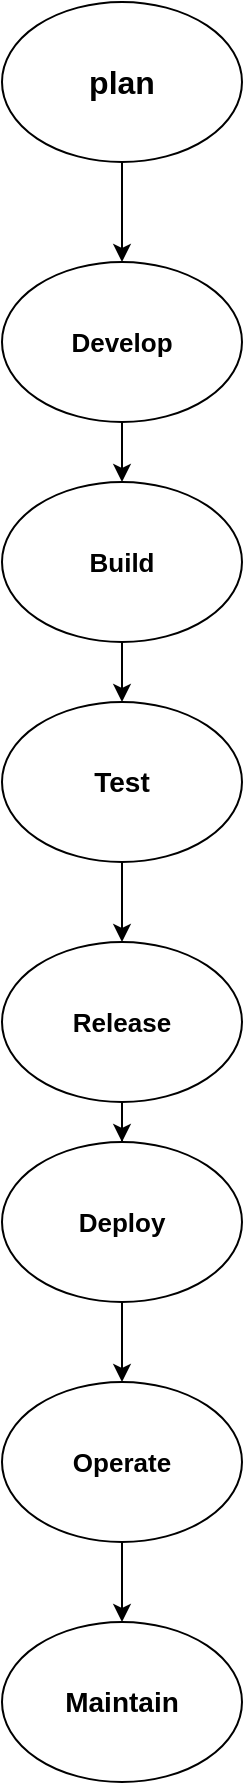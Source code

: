 <mxfile version="28.0.7">
  <diagram name="Page-1" id="TWwtTsUpTbTt9gq1PlrS">
    <mxGraphModel dx="866" dy="468" grid="1" gridSize="10" guides="1" tooltips="1" connect="1" arrows="1" fold="1" page="1" pageScale="1" pageWidth="850" pageHeight="1100" math="0" shadow="0">
      <root>
        <mxCell id="0" />
        <mxCell id="1" parent="0" />
        <mxCell id="2s6DsIRSyvXSMa6hS0V3-13" value="" style="edgeStyle=orthogonalEdgeStyle;rounded=0;orthogonalLoop=1;jettySize=auto;html=1;" edge="1" parent="1" source="2s6DsIRSyvXSMa6hS0V3-2" target="2s6DsIRSyvXSMa6hS0V3-3">
          <mxGeometry relative="1" as="geometry" />
        </mxCell>
        <mxCell id="2s6DsIRSyvXSMa6hS0V3-2" value="&lt;b&gt;&lt;font style=&quot;font-size: 16px;&quot;&gt;plan&lt;/font&gt;&lt;/b&gt;" style="ellipse;whiteSpace=wrap;html=1;" vertex="1" parent="1">
          <mxGeometry x="290" width="120" height="80" as="geometry" />
        </mxCell>
        <mxCell id="2s6DsIRSyvXSMa6hS0V3-14" value="" style="edgeStyle=orthogonalEdgeStyle;rounded=0;orthogonalLoop=1;jettySize=auto;html=1;" edge="1" parent="1" source="2s6DsIRSyvXSMa6hS0V3-3" target="2s6DsIRSyvXSMa6hS0V3-4">
          <mxGeometry relative="1" as="geometry" />
        </mxCell>
        <mxCell id="2s6DsIRSyvXSMa6hS0V3-3" value="&lt;b&gt;&lt;font style=&quot;font-size: 13px;&quot;&gt;Develop&lt;/font&gt;&lt;/b&gt;" style="ellipse;whiteSpace=wrap;html=1;" vertex="1" parent="1">
          <mxGeometry x="290" y="130" width="120" height="80" as="geometry" />
        </mxCell>
        <mxCell id="2s6DsIRSyvXSMa6hS0V3-15" value="" style="edgeStyle=orthogonalEdgeStyle;rounded=0;orthogonalLoop=1;jettySize=auto;html=1;" edge="1" parent="1" source="2s6DsIRSyvXSMa6hS0V3-4" target="2s6DsIRSyvXSMa6hS0V3-5">
          <mxGeometry relative="1" as="geometry" />
        </mxCell>
        <mxCell id="2s6DsIRSyvXSMa6hS0V3-4" value="&lt;b&gt;&lt;font style=&quot;font-size: 13px;&quot;&gt;Build&lt;/font&gt;&lt;/b&gt;" style="ellipse;whiteSpace=wrap;html=1;" vertex="1" parent="1">
          <mxGeometry x="290" y="240" width="120" height="80" as="geometry" />
        </mxCell>
        <mxCell id="2s6DsIRSyvXSMa6hS0V3-16" value="" style="edgeStyle=orthogonalEdgeStyle;rounded=0;orthogonalLoop=1;jettySize=auto;html=1;" edge="1" parent="1" source="2s6DsIRSyvXSMa6hS0V3-5" target="2s6DsIRSyvXSMa6hS0V3-6">
          <mxGeometry relative="1" as="geometry" />
        </mxCell>
        <mxCell id="2s6DsIRSyvXSMa6hS0V3-5" value="&lt;b&gt;&lt;font style=&quot;font-size: 14px;&quot;&gt;Test&lt;/font&gt;&lt;/b&gt;" style="ellipse;whiteSpace=wrap;html=1;" vertex="1" parent="1">
          <mxGeometry x="290" y="350" width="120" height="80" as="geometry" />
        </mxCell>
        <mxCell id="2s6DsIRSyvXSMa6hS0V3-17" value="" style="edgeStyle=orthogonalEdgeStyle;rounded=0;orthogonalLoop=1;jettySize=auto;html=1;" edge="1" parent="1" source="2s6DsIRSyvXSMa6hS0V3-6" target="2s6DsIRSyvXSMa6hS0V3-7">
          <mxGeometry relative="1" as="geometry" />
        </mxCell>
        <mxCell id="2s6DsIRSyvXSMa6hS0V3-6" value="&lt;b&gt;&lt;font style=&quot;font-size: 13px;&quot;&gt;Release&lt;/font&gt;&lt;/b&gt;" style="ellipse;whiteSpace=wrap;html=1;" vertex="1" parent="1">
          <mxGeometry x="290" y="470" width="120" height="80" as="geometry" />
        </mxCell>
        <mxCell id="2s6DsIRSyvXSMa6hS0V3-18" value="" style="edgeStyle=orthogonalEdgeStyle;rounded=0;orthogonalLoop=1;jettySize=auto;html=1;" edge="1" parent="1" source="2s6DsIRSyvXSMa6hS0V3-7" target="2s6DsIRSyvXSMa6hS0V3-8">
          <mxGeometry relative="1" as="geometry" />
        </mxCell>
        <mxCell id="2s6DsIRSyvXSMa6hS0V3-7" value="&lt;b&gt;&lt;font style=&quot;font-size: 13px;&quot;&gt;Deploy&lt;/font&gt;&lt;/b&gt;" style="ellipse;whiteSpace=wrap;html=1;" vertex="1" parent="1">
          <mxGeometry x="290" y="570" width="120" height="80" as="geometry" />
        </mxCell>
        <mxCell id="2s6DsIRSyvXSMa6hS0V3-19" value="" style="edgeStyle=orthogonalEdgeStyle;rounded=0;orthogonalLoop=1;jettySize=auto;html=1;" edge="1" parent="1" source="2s6DsIRSyvXSMa6hS0V3-8" target="2s6DsIRSyvXSMa6hS0V3-9">
          <mxGeometry relative="1" as="geometry" />
        </mxCell>
        <mxCell id="2s6DsIRSyvXSMa6hS0V3-8" value="&lt;b&gt;&lt;font style=&quot;font-size: 13px;&quot;&gt;Operate&lt;/font&gt;&lt;/b&gt;" style="ellipse;whiteSpace=wrap;html=1;" vertex="1" parent="1">
          <mxGeometry x="290" y="690" width="120" height="80" as="geometry" />
        </mxCell>
        <mxCell id="2s6DsIRSyvXSMa6hS0V3-9" value="&lt;b&gt;&lt;font style=&quot;font-size: 14px;&quot;&gt;Maintain&lt;/font&gt;&lt;/b&gt;" style="ellipse;whiteSpace=wrap;html=1;" vertex="1" parent="1">
          <mxGeometry x="290" y="810" width="120" height="80" as="geometry" />
        </mxCell>
      </root>
    </mxGraphModel>
  </diagram>
</mxfile>

